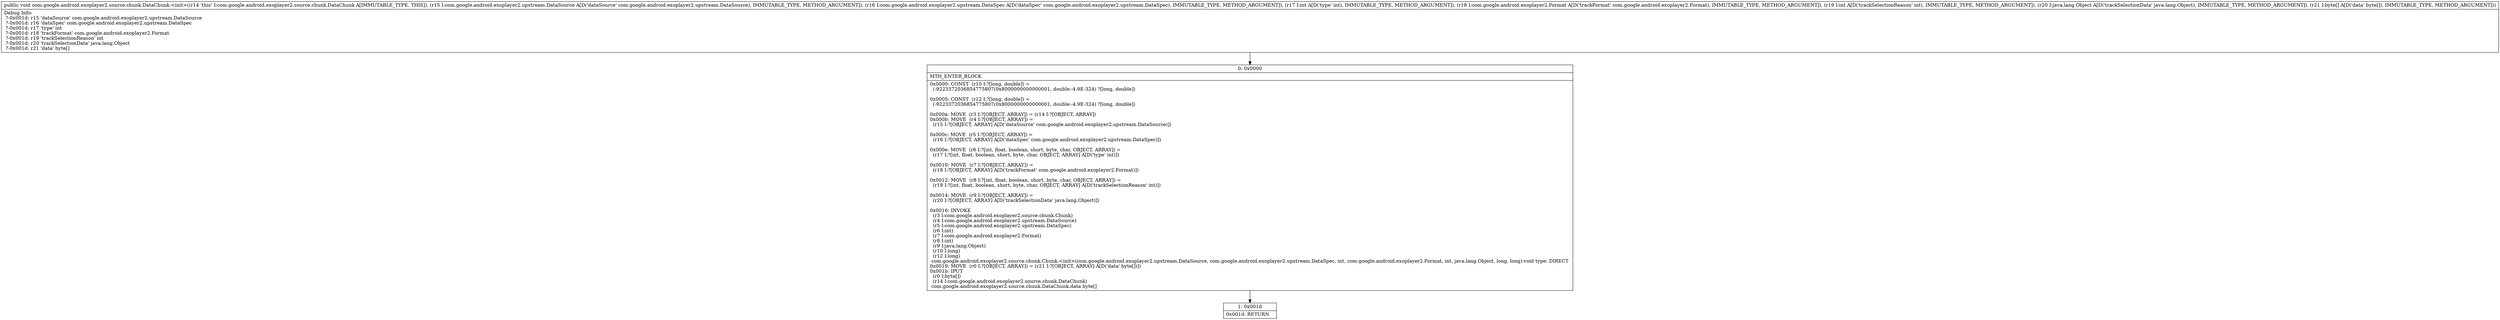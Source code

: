 digraph "CFG forcom.google.android.exoplayer2.source.chunk.DataChunk.\<init\>(Lcom\/google\/android\/exoplayer2\/upstream\/DataSource;Lcom\/google\/android\/exoplayer2\/upstream\/DataSpec;ILcom\/google\/android\/exoplayer2\/Format;ILjava\/lang\/Object;[B)V" {
Node_0 [shape=record,label="{0\:\ 0x0000|MTH_ENTER_BLOCK\l|0x0000: CONST  (r10 I:?[long, double]) = \l  (\-9223372036854775807(0x8000000000000001, double:\-4.9E\-324) ?[long, double])\l \l0x0005: CONST  (r12 I:?[long, double]) = \l  (\-9223372036854775807(0x8000000000000001, double:\-4.9E\-324) ?[long, double])\l \l0x000a: MOVE  (r3 I:?[OBJECT, ARRAY]) = (r14 I:?[OBJECT, ARRAY]) \l0x000b: MOVE  (r4 I:?[OBJECT, ARRAY]) = \l  (r15 I:?[OBJECT, ARRAY] A[D('dataSource' com.google.android.exoplayer2.upstream.DataSource)])\l \l0x000c: MOVE  (r5 I:?[OBJECT, ARRAY]) = \l  (r16 I:?[OBJECT, ARRAY] A[D('dataSpec' com.google.android.exoplayer2.upstream.DataSpec)])\l \l0x000e: MOVE  (r6 I:?[int, float, boolean, short, byte, char, OBJECT, ARRAY]) = \l  (r17 I:?[int, float, boolean, short, byte, char, OBJECT, ARRAY] A[D('type' int)])\l \l0x0010: MOVE  (r7 I:?[OBJECT, ARRAY]) = \l  (r18 I:?[OBJECT, ARRAY] A[D('trackFormat' com.google.android.exoplayer2.Format)])\l \l0x0012: MOVE  (r8 I:?[int, float, boolean, short, byte, char, OBJECT, ARRAY]) = \l  (r19 I:?[int, float, boolean, short, byte, char, OBJECT, ARRAY] A[D('trackSelectionReason' int)])\l \l0x0014: MOVE  (r9 I:?[OBJECT, ARRAY]) = \l  (r20 I:?[OBJECT, ARRAY] A[D('trackSelectionData' java.lang.Object)])\l \l0x0016: INVOKE  \l  (r3 I:com.google.android.exoplayer2.source.chunk.Chunk)\l  (r4 I:com.google.android.exoplayer2.upstream.DataSource)\l  (r5 I:com.google.android.exoplayer2.upstream.DataSpec)\l  (r6 I:int)\l  (r7 I:com.google.android.exoplayer2.Format)\l  (r8 I:int)\l  (r9 I:java.lang.Object)\l  (r10 I:long)\l  (r12 I:long)\l com.google.android.exoplayer2.source.chunk.Chunk.\<init\>(com.google.android.exoplayer2.upstream.DataSource, com.google.android.exoplayer2.upstream.DataSpec, int, com.google.android.exoplayer2.Format, int, java.lang.Object, long, long):void type: DIRECT \l0x0019: MOVE  (r0 I:?[OBJECT, ARRAY]) = (r21 I:?[OBJECT, ARRAY] A[D('data' byte[])]) \l0x001b: IPUT  \l  (r0 I:byte[])\l  (r14 I:com.google.android.exoplayer2.source.chunk.DataChunk)\l com.google.android.exoplayer2.source.chunk.DataChunk.data byte[] \l}"];
Node_1 [shape=record,label="{1\:\ 0x001d|0x001d: RETURN   \l}"];
MethodNode[shape=record,label="{public void com.google.android.exoplayer2.source.chunk.DataChunk.\<init\>((r14 'this' I:com.google.android.exoplayer2.source.chunk.DataChunk A[IMMUTABLE_TYPE, THIS]), (r15 I:com.google.android.exoplayer2.upstream.DataSource A[D('dataSource' com.google.android.exoplayer2.upstream.DataSource), IMMUTABLE_TYPE, METHOD_ARGUMENT]), (r16 I:com.google.android.exoplayer2.upstream.DataSpec A[D('dataSpec' com.google.android.exoplayer2.upstream.DataSpec), IMMUTABLE_TYPE, METHOD_ARGUMENT]), (r17 I:int A[D('type' int), IMMUTABLE_TYPE, METHOD_ARGUMENT]), (r18 I:com.google.android.exoplayer2.Format A[D('trackFormat' com.google.android.exoplayer2.Format), IMMUTABLE_TYPE, METHOD_ARGUMENT]), (r19 I:int A[D('trackSelectionReason' int), IMMUTABLE_TYPE, METHOD_ARGUMENT]), (r20 I:java.lang.Object A[D('trackSelectionData' java.lang.Object), IMMUTABLE_TYPE, METHOD_ARGUMENT]), (r21 I:byte[] A[D('data' byte[]), IMMUTABLE_TYPE, METHOD_ARGUMENT]))  | Debug Info:\l  ?\-0x001d: r15 'dataSource' com.google.android.exoplayer2.upstream.DataSource\l  ?\-0x001d: r16 'dataSpec' com.google.android.exoplayer2.upstream.DataSpec\l  ?\-0x001d: r17 'type' int\l  ?\-0x001d: r18 'trackFormat' com.google.android.exoplayer2.Format\l  ?\-0x001d: r19 'trackSelectionReason' int\l  ?\-0x001d: r20 'trackSelectionData' java.lang.Object\l  ?\-0x001d: r21 'data' byte[]\l}"];
MethodNode -> Node_0;
Node_0 -> Node_1;
}

